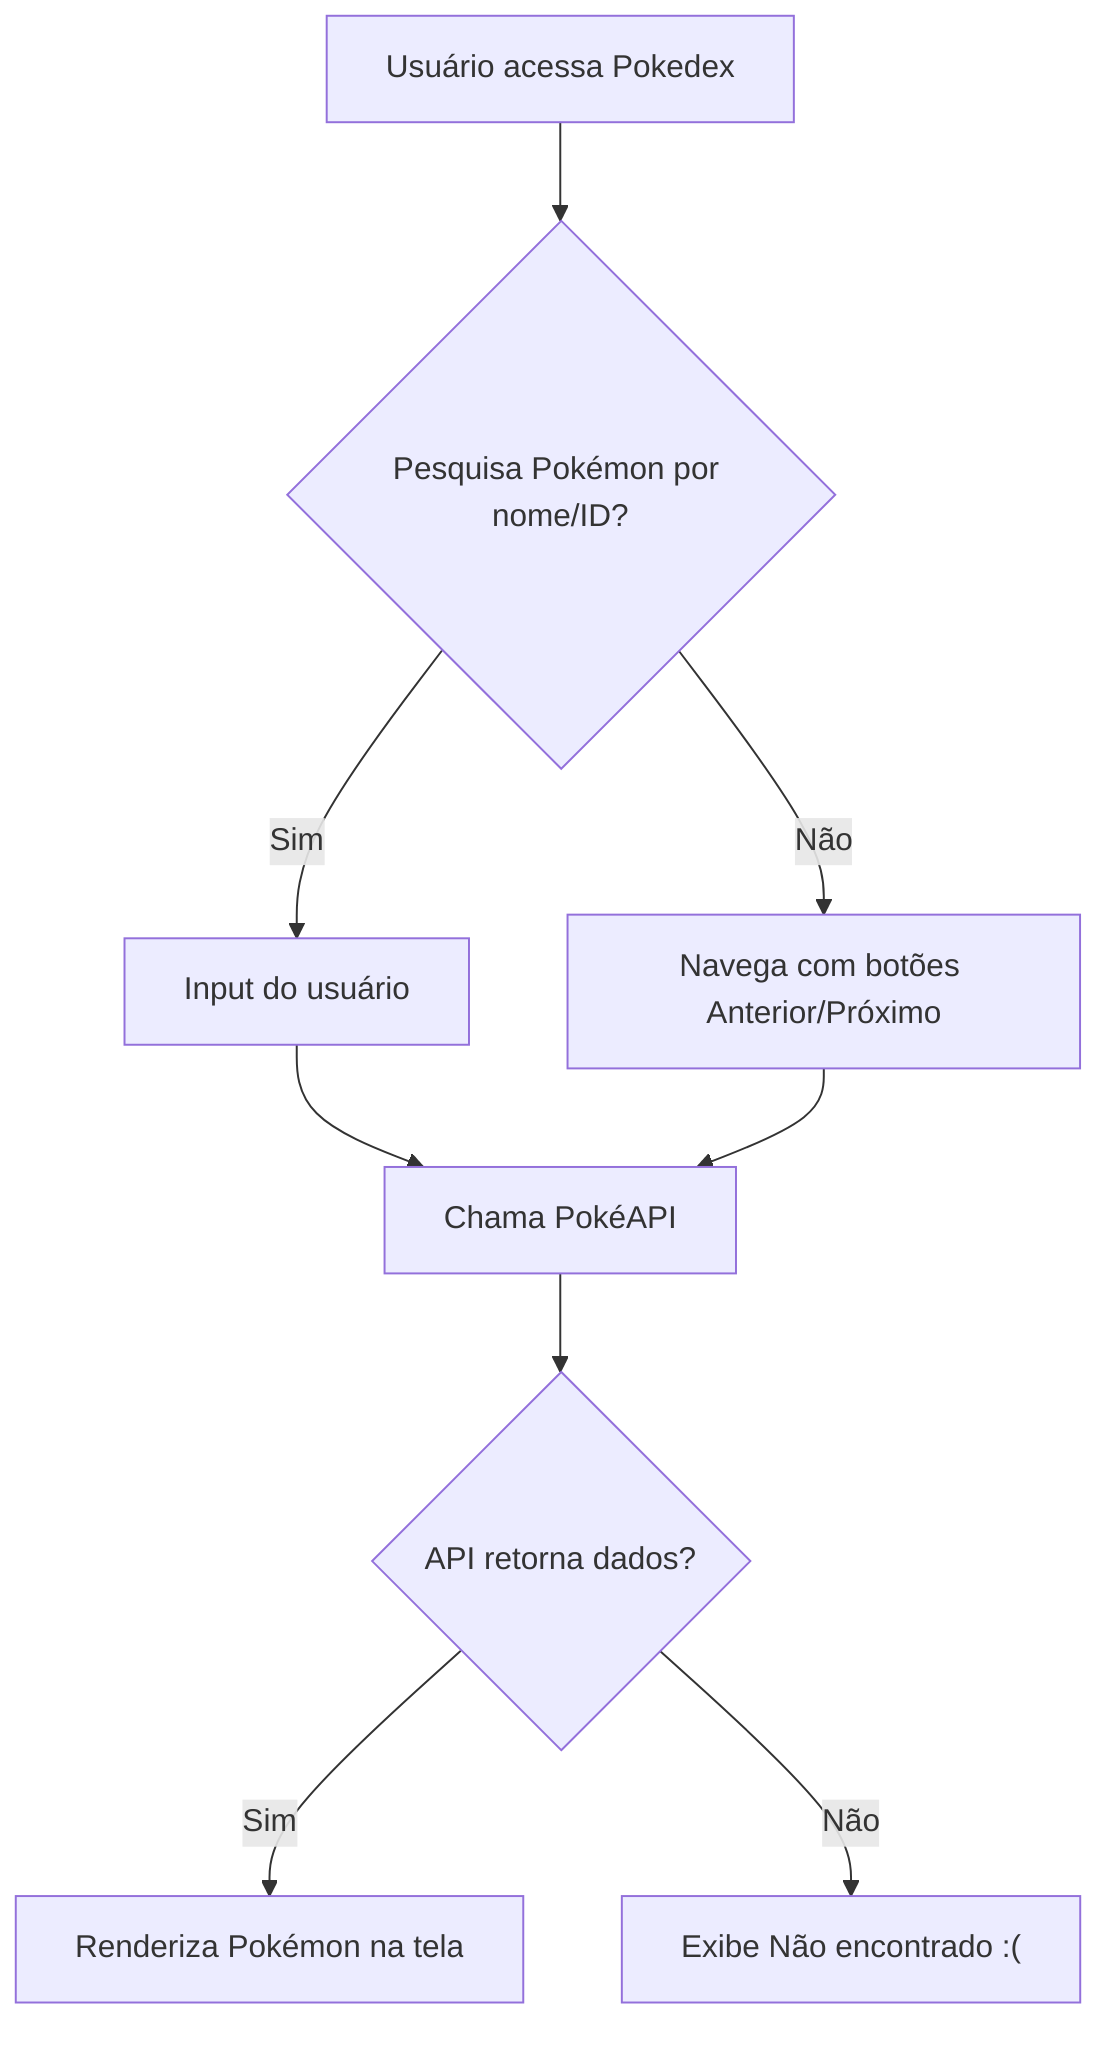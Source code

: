 graph TD
    A[Usuário acessa Pokedex] --> B{Pesquisa Pokémon por nome/ID?}
    B -- Sim --> C[Input do usuário]
    B -- Não --> D[Navega com botões Anterior/Próximo]
    C --> E[Chama PokéAPI]
    D --> E
    E --> F{API retorna dados?}
    F -- Sim --> G[Renderiza Pokémon na tela]
    F -- Não --> H["Exibe Não encontrado :("]